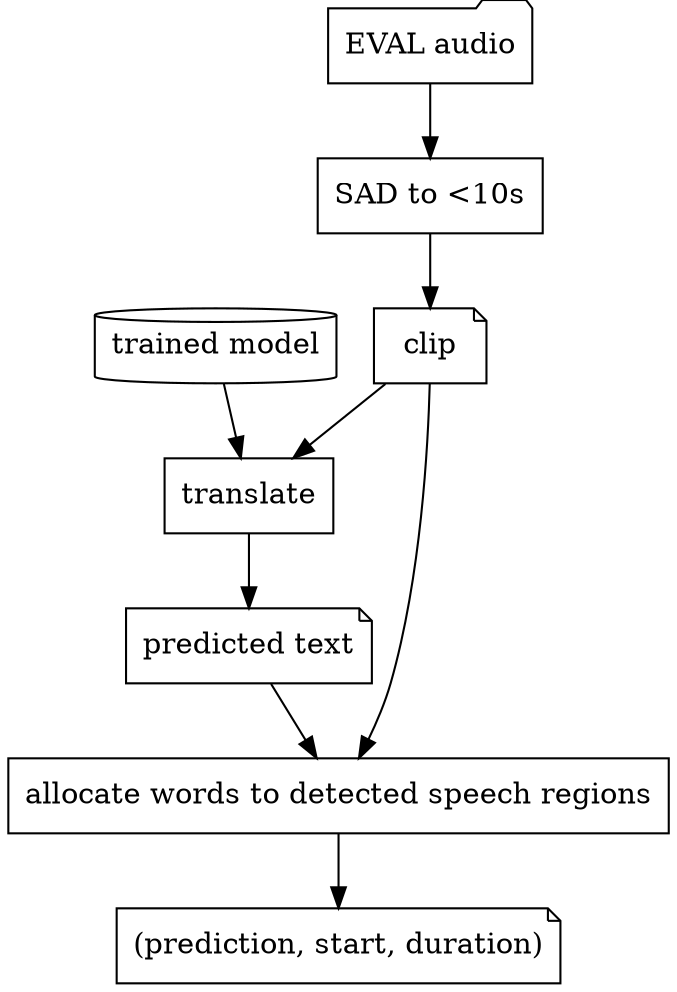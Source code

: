 digraph eval_flow {
	a [label="EVAL audio" shape=folder]
	b [label="SAD to <10s" shape=rectangle]
	c [label=clip shape=note]
	m [label="trained model" shape=cylinder]
	d [label=translate shape=rectangle]
	e [label="predicted text" shape=note]
	f [label="allocate words to detected speech regions" shape=rectangle]
	g [label="(prediction, start, duration)" shape=note]
	a -> b
	b -> c
	c -> d
	d -> e
	c -> f
	e -> f
	f -> g
	m -> d
}
